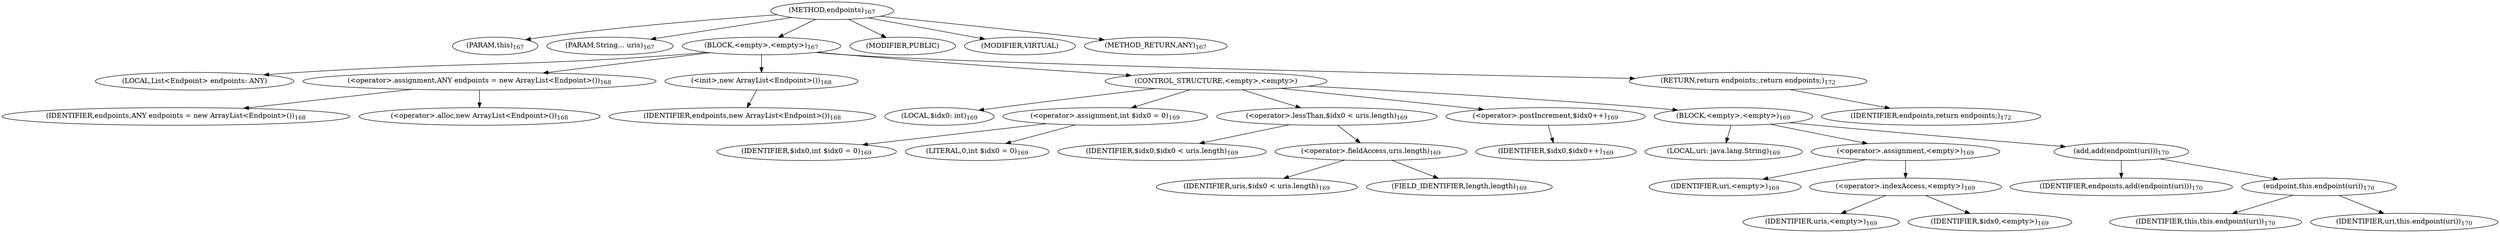 digraph "endpoints" {  
"306" [label = <(METHOD,endpoints)<SUB>167</SUB>> ]
"16" [label = <(PARAM,this)<SUB>167</SUB>> ]
"307" [label = <(PARAM,String... uris)<SUB>167</SUB>> ]
"308" [label = <(BLOCK,&lt;empty&gt;,&lt;empty&gt;)<SUB>167</SUB>> ]
"14" [label = <(LOCAL,List&lt;Endpoint&gt; endpoints: ANY)> ]
"309" [label = <(&lt;operator&gt;.assignment,ANY endpoints = new ArrayList&lt;Endpoint&gt;())<SUB>168</SUB>> ]
"310" [label = <(IDENTIFIER,endpoints,ANY endpoints = new ArrayList&lt;Endpoint&gt;())<SUB>168</SUB>> ]
"311" [label = <(&lt;operator&gt;.alloc,new ArrayList&lt;Endpoint&gt;())<SUB>168</SUB>> ]
"312" [label = <(&lt;init&gt;,new ArrayList&lt;Endpoint&gt;())<SUB>168</SUB>> ]
"13" [label = <(IDENTIFIER,endpoints,new ArrayList&lt;Endpoint&gt;())<SUB>168</SUB>> ]
"313" [label = <(CONTROL_STRUCTURE,&lt;empty&gt;,&lt;empty&gt;)> ]
"314" [label = <(LOCAL,$idx0: int)<SUB>169</SUB>> ]
"315" [label = <(&lt;operator&gt;.assignment,int $idx0 = 0)<SUB>169</SUB>> ]
"316" [label = <(IDENTIFIER,$idx0,int $idx0 = 0)<SUB>169</SUB>> ]
"317" [label = <(LITERAL,0,int $idx0 = 0)<SUB>169</SUB>> ]
"318" [label = <(&lt;operator&gt;.lessThan,$idx0 &lt; uris.length)<SUB>169</SUB>> ]
"319" [label = <(IDENTIFIER,$idx0,$idx0 &lt; uris.length)<SUB>169</SUB>> ]
"320" [label = <(&lt;operator&gt;.fieldAccess,uris.length)<SUB>169</SUB>> ]
"321" [label = <(IDENTIFIER,uris,$idx0 &lt; uris.length)<SUB>169</SUB>> ]
"322" [label = <(FIELD_IDENTIFIER,length,length)<SUB>169</SUB>> ]
"323" [label = <(&lt;operator&gt;.postIncrement,$idx0++)<SUB>169</SUB>> ]
"324" [label = <(IDENTIFIER,$idx0,$idx0++)<SUB>169</SUB>> ]
"325" [label = <(BLOCK,&lt;empty&gt;,&lt;empty&gt;)<SUB>169</SUB>> ]
"326" [label = <(LOCAL,uri: java.lang.String)<SUB>169</SUB>> ]
"327" [label = <(&lt;operator&gt;.assignment,&lt;empty&gt;)<SUB>169</SUB>> ]
"328" [label = <(IDENTIFIER,uri,&lt;empty&gt;)<SUB>169</SUB>> ]
"329" [label = <(&lt;operator&gt;.indexAccess,&lt;empty&gt;)<SUB>169</SUB>> ]
"330" [label = <(IDENTIFIER,uris,&lt;empty&gt;)<SUB>169</SUB>> ]
"331" [label = <(IDENTIFIER,$idx0,&lt;empty&gt;)<SUB>169</SUB>> ]
"332" [label = <(add,add(endpoint(uri)))<SUB>170</SUB>> ]
"333" [label = <(IDENTIFIER,endpoints,add(endpoint(uri)))<SUB>170</SUB>> ]
"334" [label = <(endpoint,this.endpoint(uri))<SUB>170</SUB>> ]
"15" [label = <(IDENTIFIER,this,this.endpoint(uri))<SUB>170</SUB>> ]
"335" [label = <(IDENTIFIER,uri,this.endpoint(uri))<SUB>170</SUB>> ]
"336" [label = <(RETURN,return endpoints;,return endpoints;)<SUB>172</SUB>> ]
"337" [label = <(IDENTIFIER,endpoints,return endpoints;)<SUB>172</SUB>> ]
"338" [label = <(MODIFIER,PUBLIC)> ]
"339" [label = <(MODIFIER,VIRTUAL)> ]
"340" [label = <(METHOD_RETURN,ANY)<SUB>167</SUB>> ]
  "306" -> "16" 
  "306" -> "307" 
  "306" -> "308" 
  "306" -> "338" 
  "306" -> "339" 
  "306" -> "340" 
  "308" -> "14" 
  "308" -> "309" 
  "308" -> "312" 
  "308" -> "313" 
  "308" -> "336" 
  "309" -> "310" 
  "309" -> "311" 
  "312" -> "13" 
  "313" -> "314" 
  "313" -> "315" 
  "313" -> "318" 
  "313" -> "323" 
  "313" -> "325" 
  "315" -> "316" 
  "315" -> "317" 
  "318" -> "319" 
  "318" -> "320" 
  "320" -> "321" 
  "320" -> "322" 
  "323" -> "324" 
  "325" -> "326" 
  "325" -> "327" 
  "325" -> "332" 
  "327" -> "328" 
  "327" -> "329" 
  "329" -> "330" 
  "329" -> "331" 
  "332" -> "333" 
  "332" -> "334" 
  "334" -> "15" 
  "334" -> "335" 
  "336" -> "337" 
}
